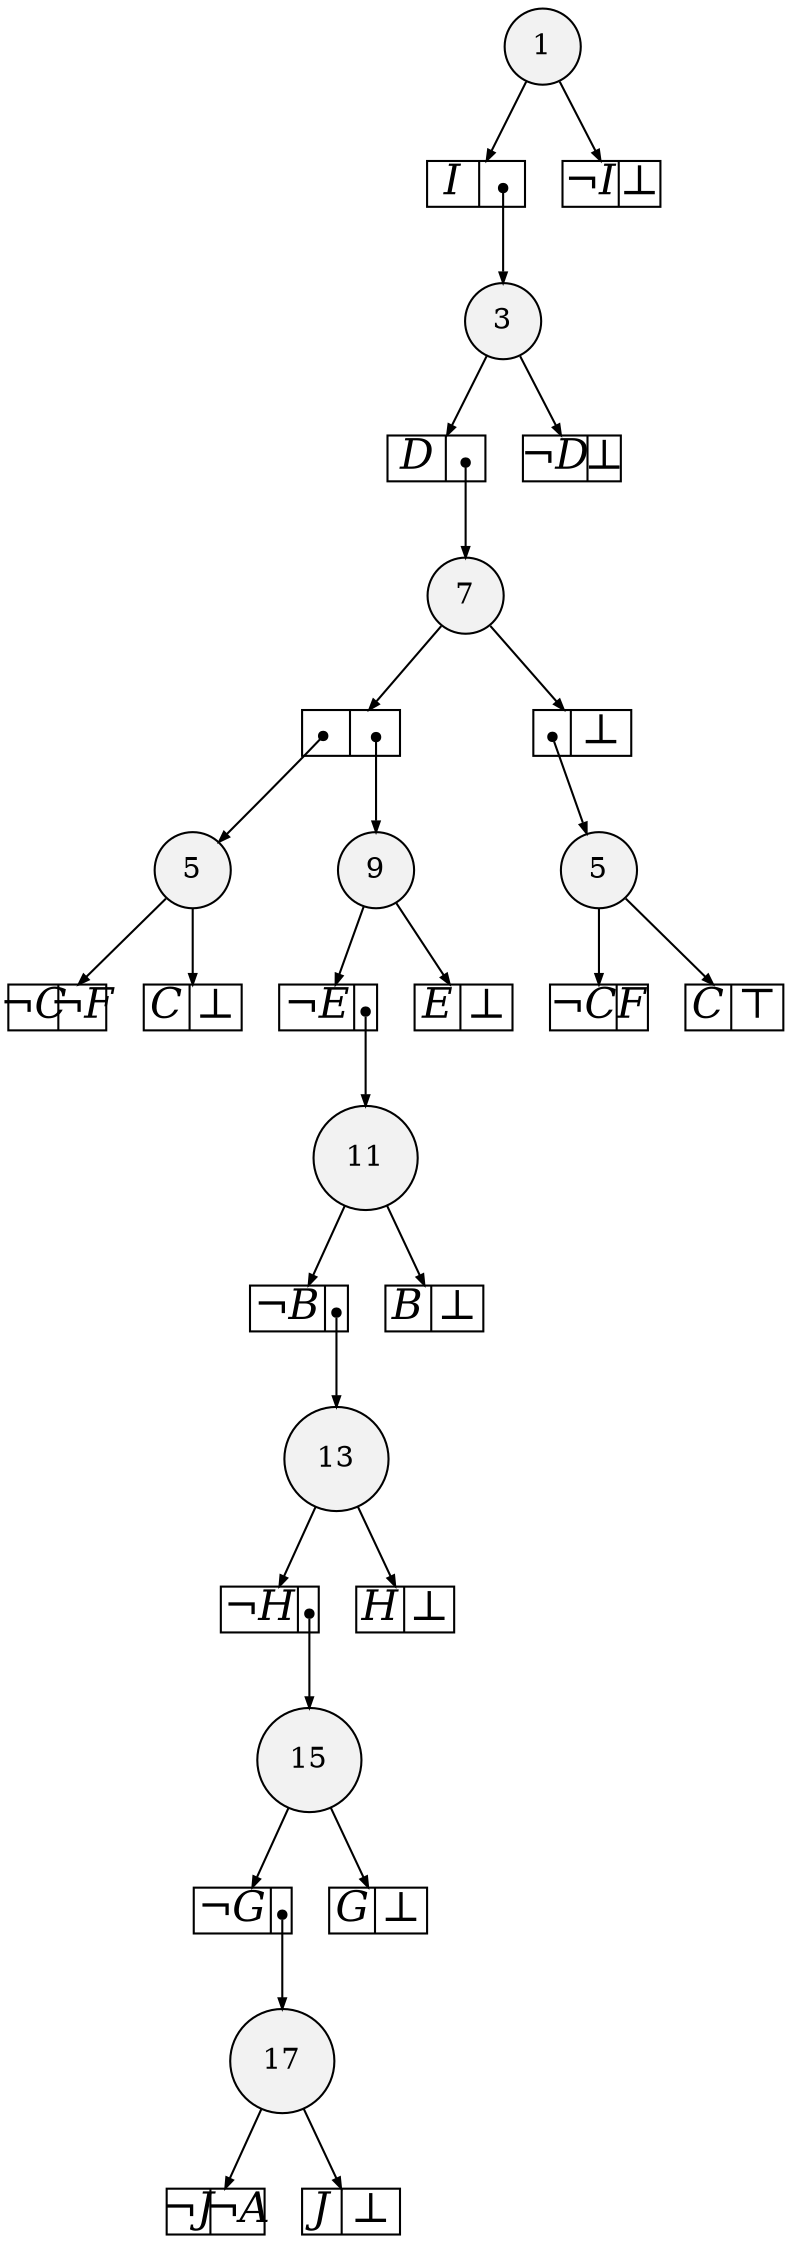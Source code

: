 
digraph sdd {

overlap=false

{rank=same; n1135 }
{rank=same; n1154 }
{rank=same; n1155 }
{rank=same; n1156 }
{rank=same; n1157 }
{rank=same; n1174 }
{rank=same; n1171 n1173 }
{rank=same; n1175 }
{rank=same; n1176 }

n1135 [label= "17",style=filled,fillcolor=gray95,shape=circle,height=.25,width=.25]; 
n1135e0
      [label= "<L>&not;J|<R>&not;A",
      shape=record,
      fontsize=20,
      fontname="Times-Italic",
      fillcolor=white,
      style=filled,
      fixedsize=true,
      height=.30, 
      width=.65];

n1135->n1135e0 [arrowsize=.50];
n1135e1
      [label= "<L>J|<R>&#8869;",
      shape=record,
      fontsize=20,
      fontname="Times-Italic",
      fillcolor=white,
      style=filled,
      fixedsize=true,
      height=.30, 
      width=.65];

n1135->n1135e1 [arrowsize=.50];
n1154 [label= "15",style=filled,fillcolor=gray95,shape=circle,height=.25,width=.25]; 
n1154e0
      [label= "<L>&not;G|<R>",
      shape=record,
      fontsize=20,
      fontname="Times-Italic",
      fillcolor=white,
      style=filled,
      fixedsize=true,
      height=.30, 
      width=.65];

n1154->n1154e0 [arrowsize=.50];
n1154e0:R:c->n1135 [arrowsize=.50,tailclip=false,arrowtail=dot,dir=both];
n1154e1
      [label= "<L>G|<R>&#8869;",
      shape=record,
      fontsize=20,
      fontname="Times-Italic",
      fillcolor=white,
      style=filled,
      fixedsize=true,
      height=.30, 
      width=.65];

n1154->n1154e1 [arrowsize=.50];
n1155 [label= "13",style=filled,fillcolor=gray95,shape=circle,height=.25,width=.25]; 
n1155e0
      [label= "<L>&not;H|<R>",
      shape=record,
      fontsize=20,
      fontname="Times-Italic",
      fillcolor=white,
      style=filled,
      fixedsize=true,
      height=.30, 
      width=.65];

n1155->n1155e0 [arrowsize=.50];
n1155e0:R:c->n1154 [arrowsize=.50,tailclip=false,arrowtail=dot,dir=both];
n1155e1
      [label= "<L>H|<R>&#8869;",
      shape=record,
      fontsize=20,
      fontname="Times-Italic",
      fillcolor=white,
      style=filled,
      fixedsize=true,
      height=.30, 
      width=.65];

n1155->n1155e1 [arrowsize=.50];
n1156 [label= "11",style=filled,fillcolor=gray95,shape=circle,height=.25,width=.25]; 
n1156e0
      [label= "<L>&not;B|<R>",
      shape=record,
      fontsize=20,
      fontname="Times-Italic",
      fillcolor=white,
      style=filled,
      fixedsize=true,
      height=.30, 
      width=.65];

n1156->n1156e0 [arrowsize=.50];
n1156e0:R:c->n1155 [arrowsize=.50,tailclip=false,arrowtail=dot,dir=both];
n1156e1
      [label= "<L>B|<R>&#8869;",
      shape=record,
      fontsize=20,
      fontname="Times-Italic",
      fillcolor=white,
      style=filled,
      fixedsize=true,
      height=.30, 
      width=.65];

n1156->n1156e1 [arrowsize=.50];
n1157 [label= "9",style=filled,fillcolor=gray95,shape=circle,height=.25,width=.25]; 
n1157e0
      [label= "<L>&not;E|<R>",
      shape=record,
      fontsize=20,
      fontname="Times-Italic",
      fillcolor=white,
      style=filled,
      fixedsize=true,
      height=.30, 
      width=.65];

n1157->n1157e0 [arrowsize=.50];
n1157e0:R:c->n1156 [arrowsize=.50,tailclip=false,arrowtail=dot,dir=both];
n1157e1
      [label= "<L>E|<R>&#8869;",
      shape=record,
      fontsize=20,
      fontname="Times-Italic",
      fillcolor=white,
      style=filled,
      fixedsize=true,
      height=.30, 
      width=.65];

n1157->n1157e1 [arrowsize=.50];
n1174 [label= "7",style=filled,fillcolor=gray95,shape=circle,height=.25,width=.25]; 
n1174e0
      [label= "<L>|<R>",
      shape=record,
      fontsize=20,
      fontname="Times-Italic",
      fillcolor=white,
      style=filled,
      fixedsize=true,
      height=.30, 
      width=.65];

n1174->n1174e0 [arrowsize=.50];
n1174e0:L:c->n1171 [arrowsize=.50,tailclip=false,arrowtail=dot,dir=both];
n1174e0:R:c->n1157 [arrowsize=.50,tailclip=false,arrowtail=dot,dir=both];
n1174e1
      [label= "<L>|<R>&#8869;",
      shape=record,
      fontsize=20,
      fontname="Times-Italic",
      fillcolor=white,
      style=filled,
      fixedsize=true,
      height=.30, 
      width=.65];

n1174->n1174e1 [arrowsize=.50];
n1174e1:L:c->n1173 [arrowsize=.50,tailclip=false,arrowtail=dot,dir=both];
n1171 [label= "5",style=filled,fillcolor=gray95,shape=circle,height=.25,width=.25]; 
n1171e0
      [label= "<L>&not;C|<R>&not;F",
      shape=record,
      fontsize=20,
      fontname="Times-Italic",
      fillcolor=white,
      style=filled,
      fixedsize=true,
      height=.30, 
      width=.65];

n1171->n1171e0 [arrowsize=.50];
n1171e1
      [label= "<L>C|<R>&#8869;",
      shape=record,
      fontsize=20,
      fontname="Times-Italic",
      fillcolor=white,
      style=filled,
      fixedsize=true,
      height=.30, 
      width=.65];

n1171->n1171e1 [arrowsize=.50];
n1173 [label= "5",style=filled,fillcolor=gray95,shape=circle,height=.25,width=.25]; 
n1173e0
      [label= "<L>&not;C|<R>F",
      shape=record,
      fontsize=20,
      fontname="Times-Italic",
      fillcolor=white,
      style=filled,
      fixedsize=true,
      height=.30, 
      width=.65];

n1173->n1173e0 [arrowsize=.50];
n1173e1
      [label= "<L>C|<R>&#8868;",
      shape=record,
      fontsize=20,
      fontname="Times-Italic",
      fillcolor=white,
      style=filled,
      fixedsize=true,
      height=.30, 
      width=.65];

n1173->n1173e1 [arrowsize=.50];
n1175 [label= "3",style=filled,fillcolor=gray95,shape=circle,height=.25,width=.25]; 
n1175e0
      [label= "<L>D|<R>",
      shape=record,
      fontsize=20,
      fontname="Times-Italic",
      fillcolor=white,
      style=filled,
      fixedsize=true,
      height=.30, 
      width=.65];

n1175->n1175e0 [arrowsize=.50];
n1175e0:R:c->n1174 [arrowsize=.50,tailclip=false,arrowtail=dot,dir=both];
n1175e1
      [label= "<L>&not;D|<R>&#8869;",
      shape=record,
      fontsize=20,
      fontname="Times-Italic",
      fillcolor=white,
      style=filled,
      fixedsize=true,
      height=.30, 
      width=.65];

n1175->n1175e1 [arrowsize=.50];
n1176 [label= "1",style=filled,fillcolor=gray95,shape=circle,height=.25,width=.25]; 
n1176e0
      [label= "<L>I|<R>",
      shape=record,
      fontsize=20,
      fontname="Times-Italic",
      fillcolor=white,
      style=filled,
      fixedsize=true,
      height=.30, 
      width=.65];

n1176->n1176e0 [arrowsize=.50];
n1176e0:R:c->n1175 [arrowsize=.50,tailclip=false,arrowtail=dot,dir=both];
n1176e1
      [label= "<L>&not;I|<R>&#8869;",
      shape=record,
      fontsize=20,
      fontname="Times-Italic",
      fillcolor=white,
      style=filled,
      fixedsize=true,
      height=.30, 
      width=.65];

n1176->n1176e1 [arrowsize=.50];


}